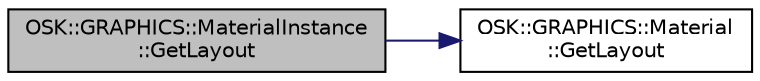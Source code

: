 digraph "OSK::GRAPHICS::MaterialInstance::GetLayout"
{
 // LATEX_PDF_SIZE
  edge [fontname="Helvetica",fontsize="10",labelfontname="Helvetica",labelfontsize="10"];
  node [fontname="Helvetica",fontsize="10",shape=record];
  rankdir="LR";
  Node1 [label="OSK::GRAPHICS::MaterialInstance\l::GetLayout",height=0.2,width=0.4,color="black", fillcolor="grey75", style="filled", fontcolor="black",tooltip="Devuelve el layout de esta instancia (es decir, el layout del material padre)."];
  Node1 -> Node2 [color="midnightblue",fontsize="10",style="solid",fontname="Helvetica"];
  Node2 [label="OSK::GRAPHICS::Material\l::GetLayout",height=0.2,width=0.4,color="black", fillcolor="white", style="filled",URL="$class_o_s_k_1_1_g_r_a_p_h_i_c_s_1_1_material.html#a29f2fe999bf8857dbbb65fb73df335ca",tooltip=" "];
}
